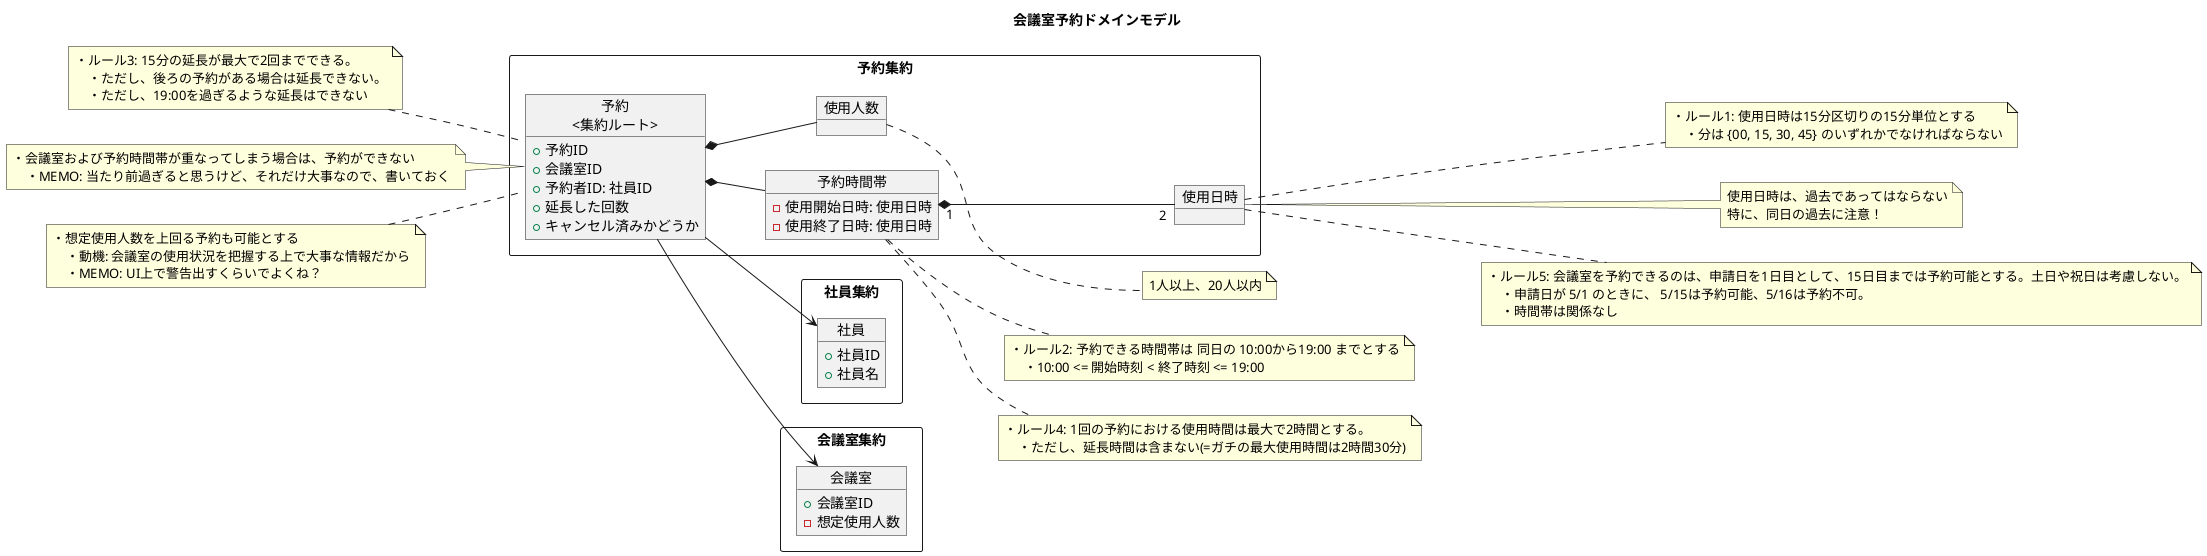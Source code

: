 @startuml

title 会議室予約ドメインモデル

left to right direction

rectangle 社員集約 {
    object 社員 {
        + 社員ID
        + 社員名
    }
}

rectangle 予約集約 {
    object "予約\n<集約ルート>" as c1 {
        + 予約ID
        + 会議室ID
        + 予約者ID: 社員ID
        + 延長した回数
        + キャンセル済みかどうか
    }

    object 使用人数 {
    }

    object 予約時間帯 {
        - 使用開始日時: 使用日時
        - 使用終了日時: 使用日時
    }


    object 使用日時 {
    }
}


rectangle 会議室集約 {
    object 会議室 {
        + 会議室ID
        - 想定使用人数
    }
}


c1 --> 会議室
c1 --> 社員
c1 *-- 使用人数
c1 *-- 予約時間帯
予約時間帯 "1" *-- "2" 使用日時

' ===== 予約 =====
note left of c1
・ルール3: 15分の延長が最大で2回までできる。
    ・ただし、後ろの予約がある場合は延長できない。
    ・ただし、19:00を過ぎるような延長はできない
end note

note left of c1
・会議室および予約時間帯が重なってしまう場合は、予約ができない
    ・MEMO: 当たり前過ぎると思うけど、それだけ大事なので、書いておく
end note

note left of c1
・想定使用人数を上回る予約も可能とする
    ・動機: 会議室の使用状況を把握する上で大事な情報だから
    ・MEMO: UI上で警告出すくらいでよくね？
end note

' ===== 予約時間帯 =====
note right of 予約時間帯
・ルール2: 予約できる時間帯は 同日の 10:00から19:00 までとする
    ・10:00 <= 開始時刻 < 終了時刻 <= 19:00
end note


note right of 予約時間帯
・ルール4: 1回の予約における使用時間は最大で2時間とする。
    ・ただし、延長時間は含まない(=ガチの最大使用時間は2時間30分)
end note


' ===== 使用日時 =====
note right of 使用日時
・ルール1: 使用日時は15分区切りの15分単位とする
    ・分は {00, 15, 30, 45} のいずれかでなければならない
end note

note right of 使用日時
使用日時は、過去であってはならない
特に、同日の過去に注意！
end note

note right of 使用日時
・ルール5: 会議室を予約できるのは、申請日を1日目として、15日目までは予約可能とする。土日や祝日は考慮しない。
    ・申請日が 5/1 のときに、 5/15は予約可能、5/16は予約不可。
    ・時間帯は関係なし
end note

note right of 使用人数
1人以上、20人以内
end note

@enduml